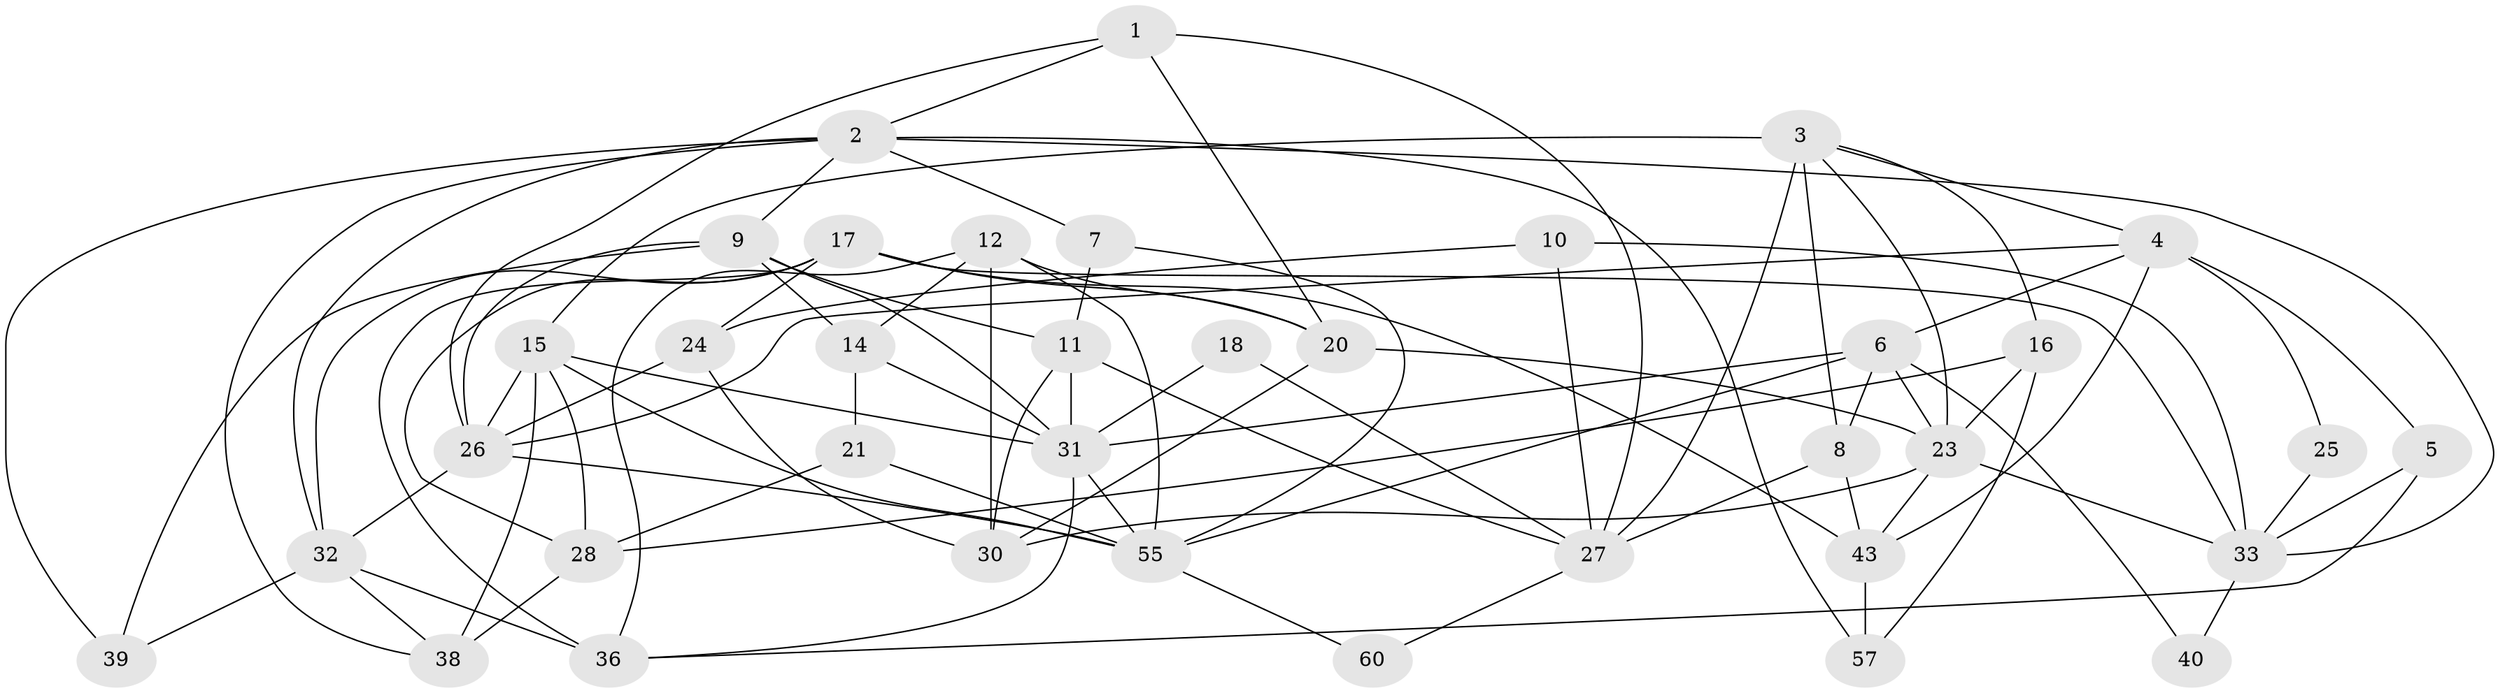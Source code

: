 // Generated by graph-tools (version 1.1) at 2025/52/02/27/25 19:52:08]
// undirected, 37 vertices, 90 edges
graph export_dot {
graph [start="1"]
  node [color=gray90,style=filled];
  1;
  2 [super="+19"];
  3 [super="+52"];
  4 [super="+45"];
  5;
  6;
  7;
  8 [super="+22"];
  9 [super="+13"];
  10;
  11 [super="+48"];
  12 [super="+34"];
  14 [super="+53"];
  15 [super="+42"];
  16;
  17 [super="+47"];
  18;
  20 [super="+41"];
  21;
  23 [super="+49"];
  24;
  25;
  26 [super="+37"];
  27 [super="+46"];
  28 [super="+29"];
  30 [super="+51"];
  31 [super="+56"];
  32 [super="+58"];
  33 [super="+35"];
  36 [super="+44"];
  38 [super="+54"];
  39;
  40;
  43 [super="+50"];
  55 [super="+59"];
  57;
  60;
  1 -- 26;
  1 -- 2;
  1 -- 20;
  1 -- 27;
  2 -- 7;
  2 -- 57;
  2 -- 32;
  2 -- 33;
  2 -- 38;
  2 -- 39;
  2 -- 9;
  3 -- 16;
  3 -- 8;
  3 -- 4;
  3 -- 27;
  3 -- 23;
  3 -- 15 [weight=2];
  4 -- 6;
  4 -- 5;
  4 -- 25;
  4 -- 26;
  4 -- 43;
  5 -- 36;
  5 -- 33;
  6 -- 8;
  6 -- 40;
  6 -- 55;
  6 -- 23;
  6 -- 31;
  7 -- 55;
  7 -- 11;
  8 -- 27;
  8 -- 43;
  9 -- 39;
  9 -- 26;
  9 -- 14;
  9 -- 31;
  9 -- 11;
  10 -- 33 [weight=2];
  10 -- 24;
  10 -- 27;
  11 -- 31;
  11 -- 27;
  11 -- 30;
  12 -- 14;
  12 -- 36;
  12 -- 20;
  12 -- 30;
  12 -- 55 [weight=2];
  14 -- 21;
  14 -- 31;
  15 -- 38 [weight=2];
  15 -- 26;
  15 -- 31;
  15 -- 55;
  15 -- 28;
  16 -- 57;
  16 -- 23;
  16 -- 28;
  17 -- 36 [weight=2];
  17 -- 33;
  17 -- 32;
  17 -- 20;
  17 -- 24;
  17 -- 43;
  17 -- 28;
  18 -- 27;
  18 -- 31;
  20 -- 23;
  20 -- 30;
  21 -- 55;
  21 -- 28;
  23 -- 33;
  23 -- 43;
  23 -- 30;
  24 -- 26;
  24 -- 30;
  25 -- 33;
  26 -- 55;
  26 -- 32;
  27 -- 60;
  28 -- 38;
  31 -- 36;
  31 -- 55 [weight=2];
  32 -- 38;
  32 -- 39;
  32 -- 36;
  33 -- 40;
  43 -- 57;
  55 -- 60;
}
